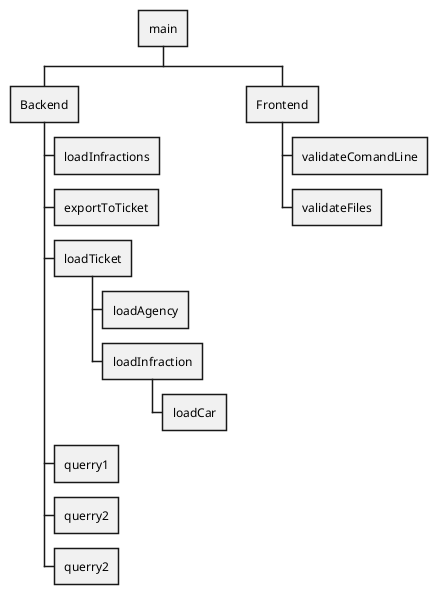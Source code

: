 @startwbs

* main

** Backend
*** loadInfractions
*** exportToTicket
*** loadTicket
**** loadAgency
**** loadInfraction
***** loadCar
*** querry1
*** querry2
*** querry2

** Frontend
*** validateComandLine
*** validateFiles

@endwbs